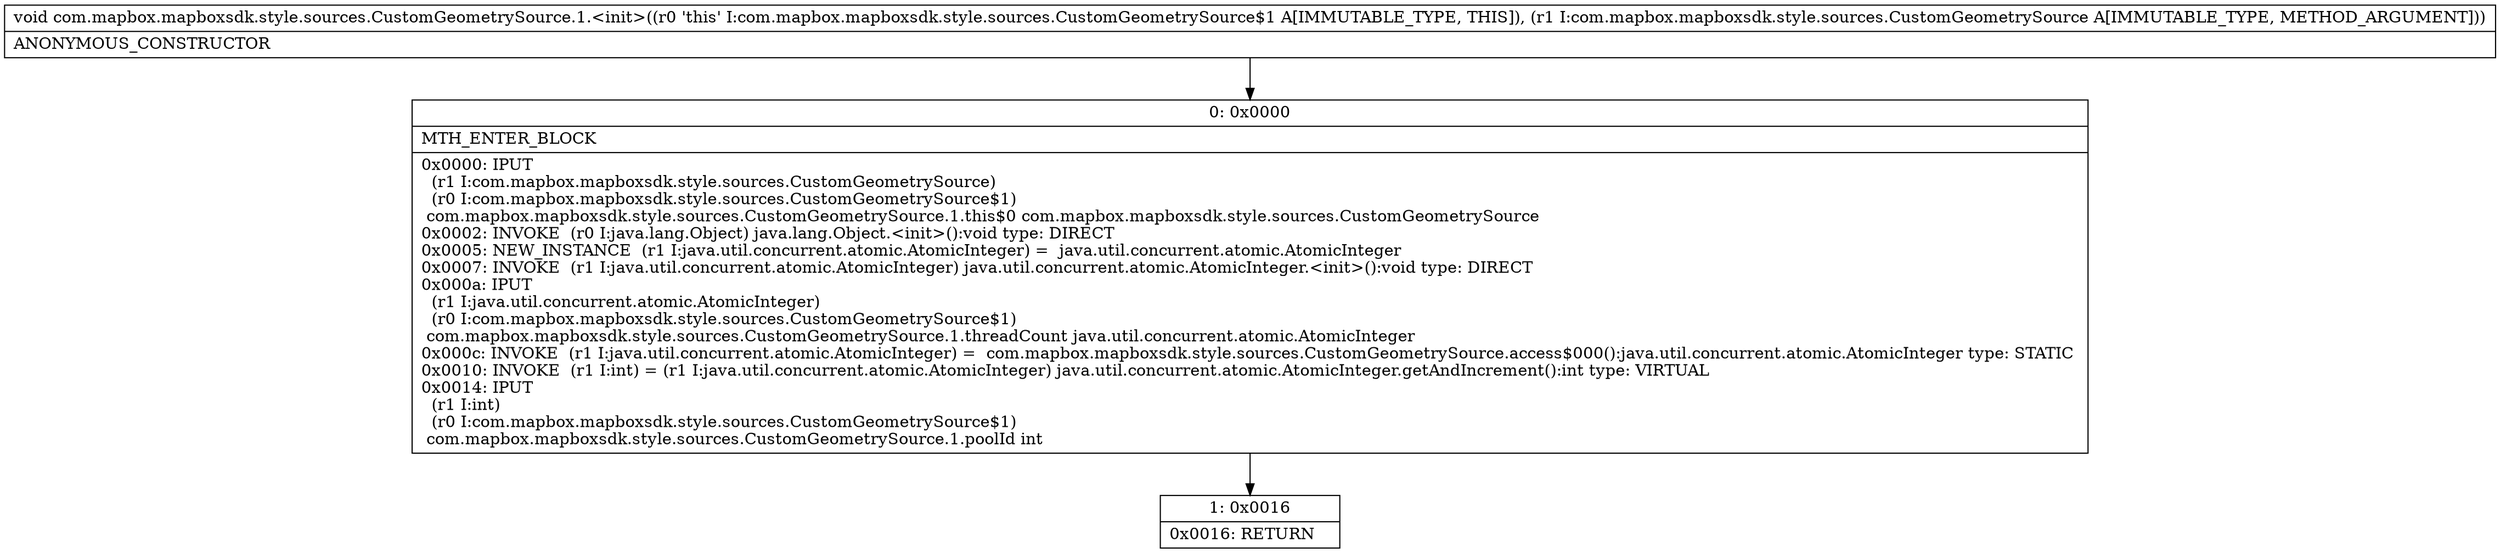 digraph "CFG forcom.mapbox.mapboxsdk.style.sources.CustomGeometrySource.1.\<init\>(Lcom\/mapbox\/mapboxsdk\/style\/sources\/CustomGeometrySource;)V" {
Node_0 [shape=record,label="{0\:\ 0x0000|MTH_ENTER_BLOCK\l|0x0000: IPUT  \l  (r1 I:com.mapbox.mapboxsdk.style.sources.CustomGeometrySource)\l  (r0 I:com.mapbox.mapboxsdk.style.sources.CustomGeometrySource$1)\l com.mapbox.mapboxsdk.style.sources.CustomGeometrySource.1.this$0 com.mapbox.mapboxsdk.style.sources.CustomGeometrySource \l0x0002: INVOKE  (r0 I:java.lang.Object) java.lang.Object.\<init\>():void type: DIRECT \l0x0005: NEW_INSTANCE  (r1 I:java.util.concurrent.atomic.AtomicInteger) =  java.util.concurrent.atomic.AtomicInteger \l0x0007: INVOKE  (r1 I:java.util.concurrent.atomic.AtomicInteger) java.util.concurrent.atomic.AtomicInteger.\<init\>():void type: DIRECT \l0x000a: IPUT  \l  (r1 I:java.util.concurrent.atomic.AtomicInteger)\l  (r0 I:com.mapbox.mapboxsdk.style.sources.CustomGeometrySource$1)\l com.mapbox.mapboxsdk.style.sources.CustomGeometrySource.1.threadCount java.util.concurrent.atomic.AtomicInteger \l0x000c: INVOKE  (r1 I:java.util.concurrent.atomic.AtomicInteger) =  com.mapbox.mapboxsdk.style.sources.CustomGeometrySource.access$000():java.util.concurrent.atomic.AtomicInteger type: STATIC \l0x0010: INVOKE  (r1 I:int) = (r1 I:java.util.concurrent.atomic.AtomicInteger) java.util.concurrent.atomic.AtomicInteger.getAndIncrement():int type: VIRTUAL \l0x0014: IPUT  \l  (r1 I:int)\l  (r0 I:com.mapbox.mapboxsdk.style.sources.CustomGeometrySource$1)\l com.mapbox.mapboxsdk.style.sources.CustomGeometrySource.1.poolId int \l}"];
Node_1 [shape=record,label="{1\:\ 0x0016|0x0016: RETURN   \l}"];
MethodNode[shape=record,label="{void com.mapbox.mapboxsdk.style.sources.CustomGeometrySource.1.\<init\>((r0 'this' I:com.mapbox.mapboxsdk.style.sources.CustomGeometrySource$1 A[IMMUTABLE_TYPE, THIS]), (r1 I:com.mapbox.mapboxsdk.style.sources.CustomGeometrySource A[IMMUTABLE_TYPE, METHOD_ARGUMENT]))  | ANONYMOUS_CONSTRUCTOR\l}"];
MethodNode -> Node_0;
Node_0 -> Node_1;
}

